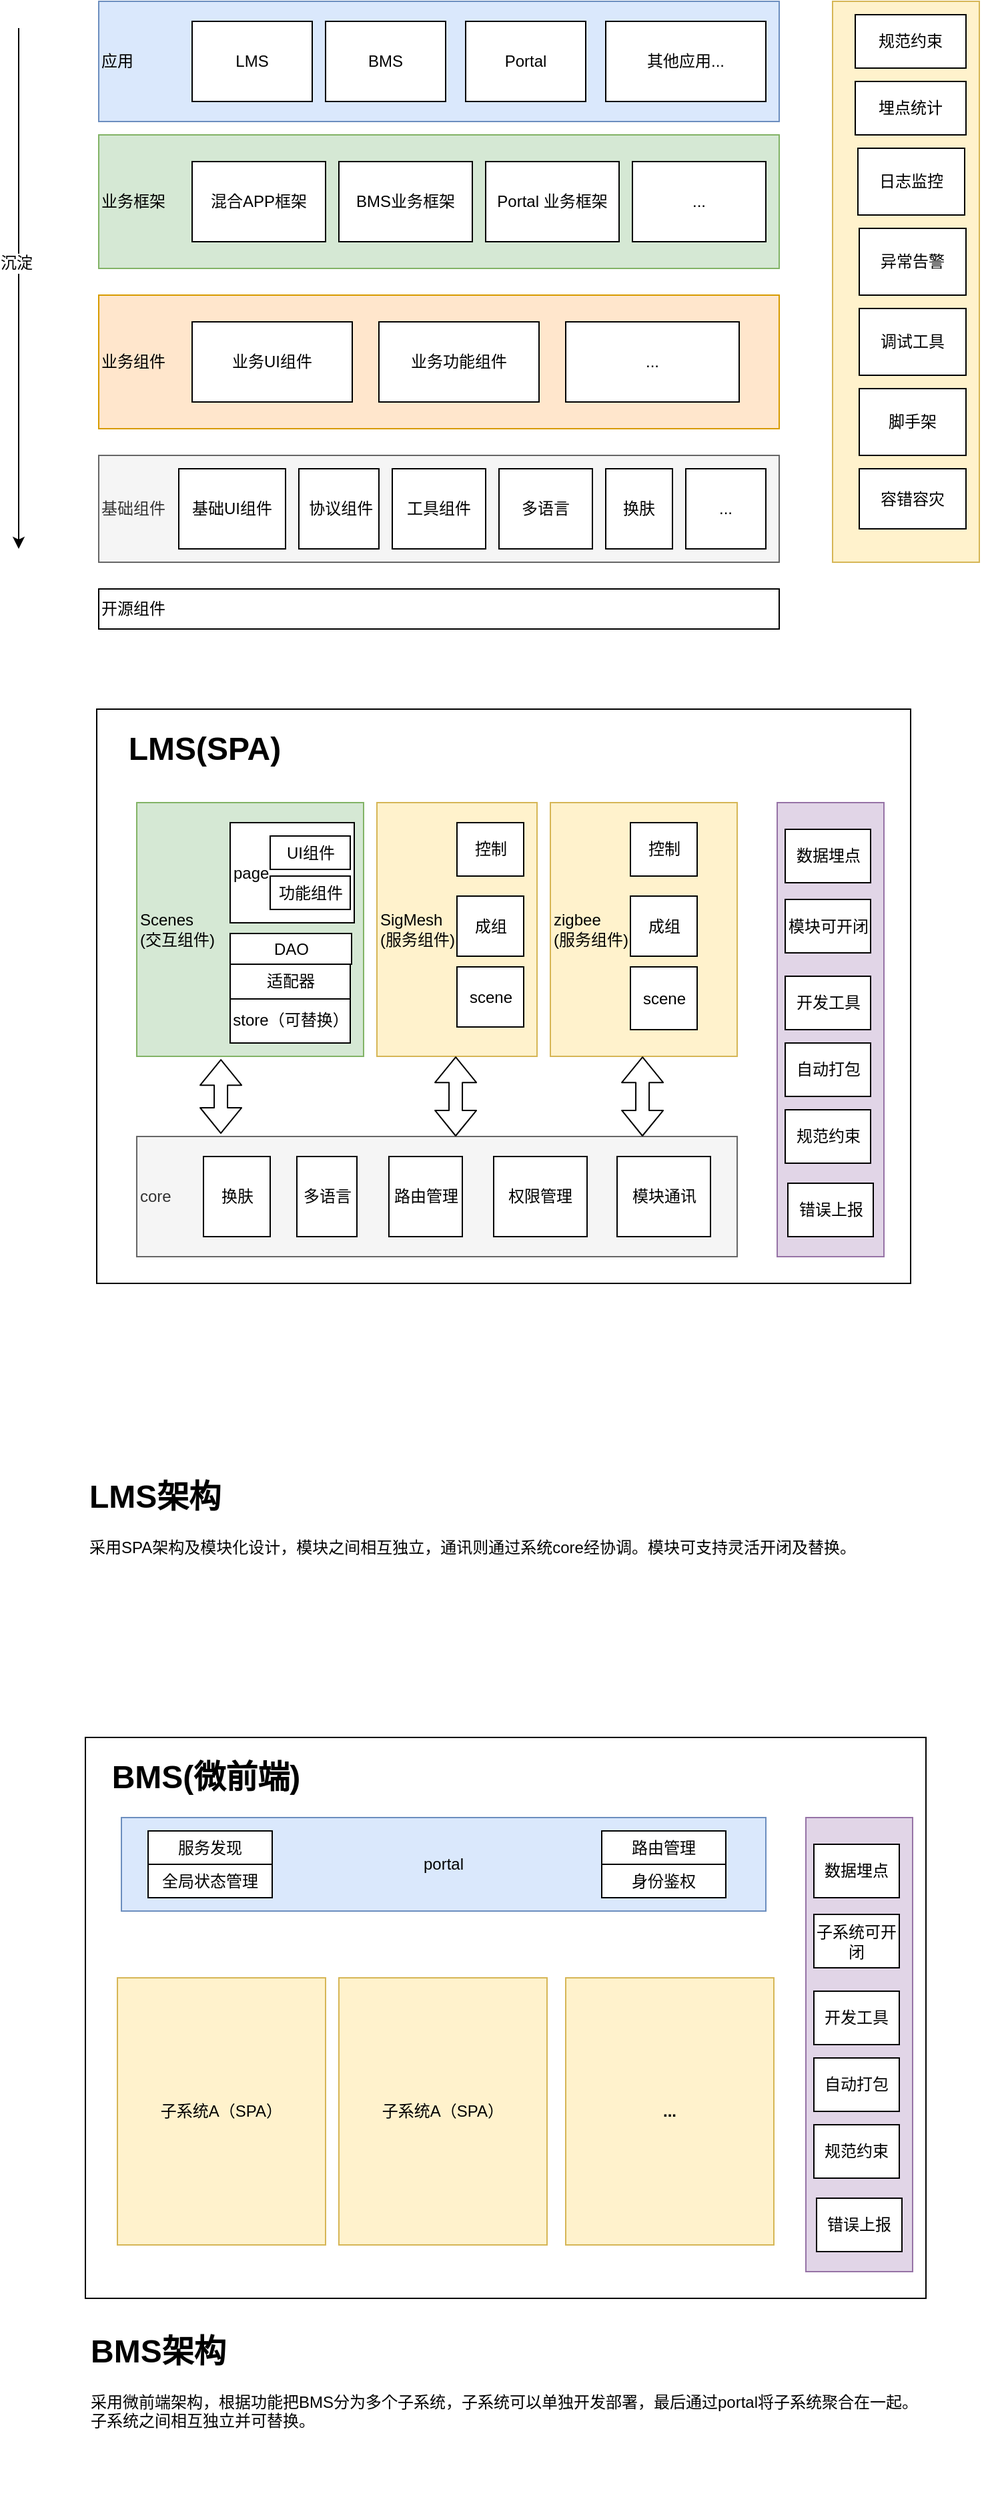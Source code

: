 <mxfile version="12.3.9" type="github" pages="1">
  <diagram id="mC2z6ZHij45KzqhMj24y" name="Page-1">
    <mxGraphModel dx="1422" dy="802" grid="1" gridSize="10" guides="1" tooltips="1" connect="1" arrows="1" fold="1" page="1" pageScale="1" pageWidth="850" pageHeight="1100" math="0" shadow="0">
      <root>
        <mxCell id="0"/>
        <mxCell id="1" parent="0"/>
        <mxCell id="YCONs0wasow0GZZ-GPy--1" value="应用" style="rounded=0;whiteSpace=wrap;html=1;fillColor=#dae8fc;strokeColor=#6c8ebf;align=left;" parent="1" vertex="1">
          <mxGeometry x="110" y="60" width="510" height="90" as="geometry"/>
        </mxCell>
        <mxCell id="YCONs0wasow0GZZ-GPy--2" value="BMS" style="rounded=0;whiteSpace=wrap;html=1;" parent="1" vertex="1">
          <mxGeometry x="280" y="75" width="90" height="60" as="geometry"/>
        </mxCell>
        <mxCell id="YCONs0wasow0GZZ-GPy--3" value="Portal" style="rounded=0;whiteSpace=wrap;html=1;" parent="1" vertex="1">
          <mxGeometry x="385" y="75" width="90" height="60" as="geometry"/>
        </mxCell>
        <mxCell id="YCONs0wasow0GZZ-GPy--8" value="业务框架" style="rounded=0;whiteSpace=wrap;html=1;align=left;fillColor=#d5e8d4;strokeColor=#82b366;" parent="1" vertex="1">
          <mxGeometry x="110" y="160" width="510" height="100" as="geometry"/>
        </mxCell>
        <mxCell id="YCONs0wasow0GZZ-GPy--12" value="混合APP框架" style="rounded=0;whiteSpace=wrap;html=1;" parent="1" vertex="1">
          <mxGeometry x="180" y="180" width="100" height="60" as="geometry"/>
        </mxCell>
        <mxCell id="YCONs0wasow0GZZ-GPy--13" value="BMS业务框架" style="rounded=0;whiteSpace=wrap;html=1;" parent="1" vertex="1">
          <mxGeometry x="290" y="180" width="100" height="60" as="geometry"/>
        </mxCell>
        <mxCell id="YCONs0wasow0GZZ-GPy--14" value="业务组件" style="rounded=0;whiteSpace=wrap;html=1;align=left;fillColor=#ffe6cc;strokeColor=#d79b00;" parent="1" vertex="1">
          <mxGeometry x="110" y="280" width="510" height="100" as="geometry"/>
        </mxCell>
        <mxCell id="YCONs0wasow0GZZ-GPy--17" value="业务UI组件" style="rounded=0;whiteSpace=wrap;html=1;" parent="1" vertex="1">
          <mxGeometry x="180" y="300" width="120" height="60" as="geometry"/>
        </mxCell>
        <mxCell id="YCONs0wasow0GZZ-GPy--19" value="业务功能组件" style="rounded=0;whiteSpace=wrap;html=1;" parent="1" vertex="1">
          <mxGeometry x="320" y="300" width="120" height="60" as="geometry"/>
        </mxCell>
        <mxCell id="YCONs0wasow0GZZ-GPy--20" value="基础组件" style="rounded=0;whiteSpace=wrap;html=1;align=left;fillColor=#f5f5f5;strokeColor=#666666;fontColor=#333333;" parent="1" vertex="1">
          <mxGeometry x="110" y="400" width="510" height="80" as="geometry"/>
        </mxCell>
        <mxCell id="YCONs0wasow0GZZ-GPy--21" value="基础UI组件" style="rounded=0;whiteSpace=wrap;html=1;" parent="1" vertex="1">
          <mxGeometry x="170" y="410" width="80" height="60" as="geometry"/>
        </mxCell>
        <mxCell id="YCONs0wasow0GZZ-GPy--22" value="&amp;nbsp;协议组件" style="rounded=0;whiteSpace=wrap;html=1;" parent="1" vertex="1">
          <mxGeometry x="260" y="410" width="60" height="60" as="geometry"/>
        </mxCell>
        <mxCell id="YCONs0wasow0GZZ-GPy--25" value="其他应用..." style="rounded=0;whiteSpace=wrap;html=1;" parent="1" vertex="1">
          <mxGeometry x="490" y="75" width="120" height="60" as="geometry"/>
        </mxCell>
        <mxCell id="YCONs0wasow0GZZ-GPy--26" value="工具组件" style="rounded=0;whiteSpace=wrap;html=1;" parent="1" vertex="1">
          <mxGeometry x="330" y="410" width="70" height="60" as="geometry"/>
        </mxCell>
        <mxCell id="6pe8D8bSwLI52zhU29Og-7" value="多语言" style="rounded=0;whiteSpace=wrap;html=1;" parent="1" vertex="1">
          <mxGeometry x="410" y="410" width="70" height="60" as="geometry"/>
        </mxCell>
        <mxCell id="6pe8D8bSwLI52zhU29Og-8" value="换肤" style="rounded=0;whiteSpace=wrap;html=1;" parent="1" vertex="1">
          <mxGeometry x="490" y="410" width="50" height="60" as="geometry"/>
        </mxCell>
        <mxCell id="6pe8D8bSwLI52zhU29Og-12" value="Portal 业务框架" style="rounded=0;whiteSpace=wrap;html=1;" parent="1" vertex="1">
          <mxGeometry x="400" y="180" width="100" height="60" as="geometry"/>
        </mxCell>
        <mxCell id="6pe8D8bSwLI52zhU29Og-13" value="..." style="rounded=0;whiteSpace=wrap;html=1;" parent="1" vertex="1">
          <mxGeometry x="550" y="410" width="60" height="60" as="geometry"/>
        </mxCell>
        <mxCell id="6pe8D8bSwLI52zhU29Og-16" value="LMS" style="rounded=0;whiteSpace=wrap;html=1;" parent="1" vertex="1">
          <mxGeometry x="180" y="75" width="90" height="60" as="geometry"/>
        </mxCell>
        <mxCell id="6pe8D8bSwLI52zhU29Og-17" value="" style="endArrow=classic;html=1;" parent="1" edge="1">
          <mxGeometry width="50" height="50" relative="1" as="geometry">
            <mxPoint x="50" y="80" as="sourcePoint"/>
            <mxPoint x="50" y="470" as="targetPoint"/>
          </mxGeometry>
        </mxCell>
        <mxCell id="6pe8D8bSwLI52zhU29Og-18" value="沉淀" style="text;html=1;align=center;verticalAlign=middle;resizable=0;points=[];;labelBackgroundColor=#ffffff;" parent="6pe8D8bSwLI52zhU29Og-17" vertex="1" connectable="0">
          <mxGeometry x="-0.097" y="-2" relative="1" as="geometry">
            <mxPoint as="offset"/>
          </mxGeometry>
        </mxCell>
        <mxCell id="6pe8D8bSwLI52zhU29Og-19" value="" style="rounded=0;whiteSpace=wrap;html=1;fillColor=#fff2cc;strokeColor=#d6b656;align=left;" parent="1" vertex="1">
          <mxGeometry x="660" y="60" width="110" height="420" as="geometry"/>
        </mxCell>
        <mxCell id="6pe8D8bSwLI52zhU29Og-20" value="埋点统计" style="rounded=0;whiteSpace=wrap;html=1;" parent="1" vertex="1">
          <mxGeometry x="677" y="120" width="83" height="40" as="geometry"/>
        </mxCell>
        <mxCell id="6pe8D8bSwLI52zhU29Og-24" value="日志监控" style="rounded=0;whiteSpace=wrap;html=1;" parent="1" vertex="1">
          <mxGeometry x="679" y="170" width="80" height="50" as="geometry"/>
        </mxCell>
        <mxCell id="6pe8D8bSwLI52zhU29Og-25" value="异常告警" style="rounded=0;whiteSpace=wrap;html=1;" parent="1" vertex="1">
          <mxGeometry x="680" y="230" width="80" height="50" as="geometry"/>
        </mxCell>
        <mxCell id="6pe8D8bSwLI52zhU29Og-28" value="调试工具" style="rounded=0;whiteSpace=wrap;html=1;" parent="1" vertex="1">
          <mxGeometry x="680" y="290" width="80" height="50" as="geometry"/>
        </mxCell>
        <mxCell id="6pe8D8bSwLI52zhU29Og-31" value="脚手架" style="rounded=0;whiteSpace=wrap;html=1;" parent="1" vertex="1">
          <mxGeometry x="680" y="350" width="80" height="50" as="geometry"/>
        </mxCell>
        <mxCell id="6pe8D8bSwLI52zhU29Og-36" value="..." style="rounded=0;whiteSpace=wrap;html=1;" parent="1" vertex="1">
          <mxGeometry x="460" y="300" width="130" height="60" as="geometry"/>
        </mxCell>
        <mxCell id="6pe8D8bSwLI52zhU29Og-37" value="..." style="rounded=0;whiteSpace=wrap;html=1;" parent="1" vertex="1">
          <mxGeometry x="510" y="180" width="100" height="60" as="geometry"/>
        </mxCell>
        <mxCell id="6pe8D8bSwLI52zhU29Og-38" value="开源组件" style="rounded=0;whiteSpace=wrap;html=1;align=left;glass=0;comic=0;" parent="1" vertex="1">
          <mxGeometry x="110" y="500" width="510" height="30" as="geometry"/>
        </mxCell>
        <mxCell id="6pe8D8bSwLI52zhU29Og-40" value="规范约束" style="rounded=0;whiteSpace=wrap;html=1;" parent="1" vertex="1">
          <mxGeometry x="677" y="70" width="83" height="40" as="geometry"/>
        </mxCell>
        <mxCell id="fKgnZvQEvgCLy6BaPN-c-1" value="容错容灾" style="rounded=0;whiteSpace=wrap;html=1;" parent="1" vertex="1">
          <mxGeometry x="680" y="410" width="80" height="45" as="geometry"/>
        </mxCell>
        <mxCell id="arp7Tkn7ftnHsUR-KLUh-1" value="" style="rounded=0;whiteSpace=wrap;html=1;" vertex="1" parent="1">
          <mxGeometry x="100" y="1360" width="630" height="420" as="geometry"/>
        </mxCell>
        <mxCell id="arp7Tkn7ftnHsUR-KLUh-3" value="BMS(微前端)" style="text;strokeColor=none;fillColor=none;html=1;fontSize=24;fontStyle=1;verticalAlign=middle;align=center;" vertex="1" parent="1">
          <mxGeometry x="140" y="1370" width="100" height="40" as="geometry"/>
        </mxCell>
        <mxCell id="arp7Tkn7ftnHsUR-KLUh-4" value="portal" style="rounded=0;whiteSpace=wrap;html=1;fillColor=#dae8fc;strokeColor=#6c8ebf;" vertex="1" parent="1">
          <mxGeometry x="127" y="1420" width="483" height="70" as="geometry"/>
        </mxCell>
        <mxCell id="arp7Tkn7ftnHsUR-KLUh-5" value="服务发现" style="rounded=0;whiteSpace=wrap;html=1;" vertex="1" parent="1">
          <mxGeometry x="147" y="1430" width="93" height="25" as="geometry"/>
        </mxCell>
        <mxCell id="arp7Tkn7ftnHsUR-KLUh-6" value="全局状态管理" style="rounded=0;whiteSpace=wrap;html=1;" vertex="1" parent="1">
          <mxGeometry x="147" y="1455" width="93" height="25" as="geometry"/>
        </mxCell>
        <mxCell id="arp7Tkn7ftnHsUR-KLUh-9" value="路由管理" style="rounded=0;whiteSpace=wrap;html=1;" vertex="1" parent="1">
          <mxGeometry x="487" y="1430" width="93" height="25" as="geometry"/>
        </mxCell>
        <mxCell id="arp7Tkn7ftnHsUR-KLUh-10" value="身份鉴权" style="rounded=0;whiteSpace=wrap;html=1;" vertex="1" parent="1">
          <mxGeometry x="487" y="1455" width="93" height="25" as="geometry"/>
        </mxCell>
        <mxCell id="arp7Tkn7ftnHsUR-KLUh-11" value="子系统A（SPA）" style="rounded=0;whiteSpace=wrap;html=1;fillColor=#fff2cc;strokeColor=#d6b656;" vertex="1" parent="1">
          <mxGeometry x="124" y="1540" width="156" height="200" as="geometry"/>
        </mxCell>
        <mxCell id="arp7Tkn7ftnHsUR-KLUh-12" value="子系统A（SPA）" style="rounded=0;whiteSpace=wrap;html=1;fillColor=#fff2cc;strokeColor=#d6b656;" vertex="1" parent="1">
          <mxGeometry x="290" y="1540" width="156" height="200" as="geometry"/>
        </mxCell>
        <mxCell id="arp7Tkn7ftnHsUR-KLUh-13" value="&lt;b&gt;...&lt;/b&gt;" style="rounded=0;whiteSpace=wrap;html=1;fillColor=#fff2cc;strokeColor=#d6b656;" vertex="1" parent="1">
          <mxGeometry x="460" y="1540" width="156" height="200" as="geometry"/>
        </mxCell>
        <mxCell id="arp7Tkn7ftnHsUR-KLUh-29" value="" style="rounded=0;whiteSpace=wrap;html=1;fillColor=#e1d5e7;strokeColor=#9673a6;" vertex="1" parent="1">
          <mxGeometry x="640" y="1420" width="80" height="340" as="geometry"/>
        </mxCell>
        <mxCell id="arp7Tkn7ftnHsUR-KLUh-30" value="数据埋点" style="rounded=0;whiteSpace=wrap;html=1;" vertex="1" parent="1">
          <mxGeometry x="646" y="1440" width="64" height="40" as="geometry"/>
        </mxCell>
        <mxCell id="arp7Tkn7ftnHsUR-KLUh-31" value="子系统可开闭" style="rounded=0;whiteSpace=wrap;html=1;" vertex="1" parent="1">
          <mxGeometry x="646" y="1492.5" width="64" height="40" as="geometry"/>
        </mxCell>
        <mxCell id="arp7Tkn7ftnHsUR-KLUh-32" value="开发工具" style="rounded=0;whiteSpace=wrap;html=1;" vertex="1" parent="1">
          <mxGeometry x="646" y="1550" width="64" height="40" as="geometry"/>
        </mxCell>
        <mxCell id="arp7Tkn7ftnHsUR-KLUh-33" value="自动打包" style="rounded=0;whiteSpace=wrap;html=1;" vertex="1" parent="1">
          <mxGeometry x="646" y="1600" width="64" height="40" as="geometry"/>
        </mxCell>
        <mxCell id="arp7Tkn7ftnHsUR-KLUh-34" value="规范约束" style="rounded=0;whiteSpace=wrap;html=1;" vertex="1" parent="1">
          <mxGeometry x="646" y="1650" width="64" height="40" as="geometry"/>
        </mxCell>
        <mxCell id="arp7Tkn7ftnHsUR-KLUh-35" value="错误上报" style="rounded=0;whiteSpace=wrap;html=1;" vertex="1" parent="1">
          <mxGeometry x="648" y="1705" width="64" height="40" as="geometry"/>
        </mxCell>
        <mxCell id="arp7Tkn7ftnHsUR-KLUh-36" value="&lt;h1&gt;BMS架构&lt;/h1&gt;&lt;p&gt;采用微前端架构，根据功能把BMS分为多个子系统，子系统可以单独开发部署，最后通过portal将子系统聚合在一起。子系统之间相互独立并可替换。&lt;/p&gt;" style="text;html=1;strokeColor=none;fillColor=none;spacing=5;spacingTop=-20;whiteSpace=wrap;overflow=hidden;rounded=0;" vertex="1" parent="1">
          <mxGeometry x="99" y="1800" width="632" height="130" as="geometry"/>
        </mxCell>
        <mxCell id="arp7Tkn7ftnHsUR-KLUh-38" value="" style="rounded=0;whiteSpace=wrap;html=1;" vertex="1" parent="1">
          <mxGeometry x="108.5" y="590" width="610" height="430" as="geometry"/>
        </mxCell>
        <mxCell id="arp7Tkn7ftnHsUR-KLUh-39" value="Scenes&lt;br&gt;(交互组件)" style="rounded=0;whiteSpace=wrap;html=1;align=left;fillColor=#d5e8d4;strokeColor=#82b366;" vertex="1" parent="1">
          <mxGeometry x="138.5" y="660" width="170" height="190" as="geometry"/>
        </mxCell>
        <mxCell id="arp7Tkn7ftnHsUR-KLUh-40" value="page" style="rounded=0;whiteSpace=wrap;html=1;align=left;" vertex="1" parent="1">
          <mxGeometry x="208.5" y="675" width="93" height="75" as="geometry"/>
        </mxCell>
        <mxCell id="arp7Tkn7ftnHsUR-KLUh-41" value="core" style="rounded=0;whiteSpace=wrap;html=1;shadow=0;align=left;fillColor=#f5f5f5;strokeColor=#666666;fontColor=#333333;" vertex="1" parent="1">
          <mxGeometry x="138.5" y="910" width="450" height="90" as="geometry"/>
        </mxCell>
        <mxCell id="arp7Tkn7ftnHsUR-KLUh-42" value="SigMesh&lt;br&gt;(服务组件)" style="rounded=0;whiteSpace=wrap;html=1;align=left;fillColor=#fff2cc;strokeColor=#d6b656;" vertex="1" parent="1">
          <mxGeometry x="318.5" y="660" width="120" height="190" as="geometry"/>
        </mxCell>
        <mxCell id="arp7Tkn7ftnHsUR-KLUh-43" value="控制" style="rounded=0;whiteSpace=wrap;html=1;shadow=0;glass=0;comic=0;" vertex="1" parent="1">
          <mxGeometry x="378.5" y="675" width="50" height="40" as="geometry"/>
        </mxCell>
        <mxCell id="arp7Tkn7ftnHsUR-KLUh-44" value="成组" style="rounded=0;whiteSpace=wrap;html=1;shadow=0;glass=0;comic=0;" vertex="1" parent="1">
          <mxGeometry x="378.5" y="730" width="50" height="45" as="geometry"/>
        </mxCell>
        <mxCell id="arp7Tkn7ftnHsUR-KLUh-45" value="scene" style="rounded=0;whiteSpace=wrap;html=1;shadow=0;glass=0;comic=0;" vertex="1" parent="1">
          <mxGeometry x="378.5" y="783" width="50" height="45" as="geometry"/>
        </mxCell>
        <mxCell id="arp7Tkn7ftnHsUR-KLUh-46" value="换肤" style="rounded=0;whiteSpace=wrap;html=1;shadow=0;glass=0;comic=0;" vertex="1" parent="1">
          <mxGeometry x="188.5" y="925" width="50" height="60" as="geometry"/>
        </mxCell>
        <mxCell id="arp7Tkn7ftnHsUR-KLUh-47" value="多语言" style="rounded=0;whiteSpace=wrap;html=1;shadow=0;glass=0;comic=0;" vertex="1" parent="1">
          <mxGeometry x="258.5" y="925" width="45" height="60" as="geometry"/>
        </mxCell>
        <mxCell id="arp7Tkn7ftnHsUR-KLUh-48" value="zigbee&lt;br&gt;(服务组件)" style="rounded=0;whiteSpace=wrap;html=1;align=left;fillColor=#fff2cc;strokeColor=#d6b656;" vertex="1" parent="1">
          <mxGeometry x="448.5" y="660" width="140" height="190" as="geometry"/>
        </mxCell>
        <mxCell id="arp7Tkn7ftnHsUR-KLUh-49" value="控制" style="rounded=0;whiteSpace=wrap;html=1;shadow=0;glass=0;comic=0;" vertex="1" parent="1">
          <mxGeometry x="508.5" y="675" width="50" height="40" as="geometry"/>
        </mxCell>
        <mxCell id="arp7Tkn7ftnHsUR-KLUh-50" value="成组" style="rounded=0;whiteSpace=wrap;html=1;shadow=0;glass=0;comic=0;" vertex="1" parent="1">
          <mxGeometry x="508.5" y="730" width="50" height="45" as="geometry"/>
        </mxCell>
        <mxCell id="arp7Tkn7ftnHsUR-KLUh-51" value="scene" style="rounded=0;whiteSpace=wrap;html=1;shadow=0;glass=0;comic=0;" vertex="1" parent="1">
          <mxGeometry x="508.5" y="783" width="50" height="47" as="geometry"/>
        </mxCell>
        <mxCell id="arp7Tkn7ftnHsUR-KLUh-52" value="路由管理" style="rounded=0;whiteSpace=wrap;html=1;shadow=0;glass=0;comic=0;" vertex="1" parent="1">
          <mxGeometry x="327.5" y="925" width="55" height="60" as="geometry"/>
        </mxCell>
        <mxCell id="arp7Tkn7ftnHsUR-KLUh-53" value="权限管理" style="rounded=0;whiteSpace=wrap;html=1;" vertex="1" parent="1">
          <mxGeometry x="406" y="925" width="70" height="60" as="geometry"/>
        </mxCell>
        <mxCell id="arp7Tkn7ftnHsUR-KLUh-54" value="模块通讯" style="rounded=0;whiteSpace=wrap;html=1;" vertex="1" parent="1">
          <mxGeometry x="498.5" y="925" width="70" height="60" as="geometry"/>
        </mxCell>
        <mxCell id="arp7Tkn7ftnHsUR-KLUh-55" value="store（可替换）" style="rounded=0;whiteSpace=wrap;html=1;" vertex="1" parent="1">
          <mxGeometry x="208.5" y="806" width="90" height="34" as="geometry"/>
        </mxCell>
        <mxCell id="arp7Tkn7ftnHsUR-KLUh-56" value="适配器" style="rounded=0;whiteSpace=wrap;html=1;" vertex="1" parent="1">
          <mxGeometry x="208.5" y="780" width="90" height="27" as="geometry"/>
        </mxCell>
        <mxCell id="arp7Tkn7ftnHsUR-KLUh-57" value="DAO" style="rounded=0;whiteSpace=wrap;html=1;" vertex="1" parent="1">
          <mxGeometry x="208.5" y="758" width="91" height="23" as="geometry"/>
        </mxCell>
        <mxCell id="arp7Tkn7ftnHsUR-KLUh-58" value="UI组件" style="rounded=0;whiteSpace=wrap;html=1;" vertex="1" parent="1">
          <mxGeometry x="238.5" y="685" width="60" height="25" as="geometry"/>
        </mxCell>
        <mxCell id="arp7Tkn7ftnHsUR-KLUh-59" value="功能组件" style="rounded=0;whiteSpace=wrap;html=1;" vertex="1" parent="1">
          <mxGeometry x="238.5" y="715" width="60" height="25" as="geometry"/>
        </mxCell>
        <mxCell id="arp7Tkn7ftnHsUR-KLUh-60" value="" style="shape=flexArrow;endArrow=classic;startArrow=classic;html=1;entryX=0.371;entryY=1.011;entryDx=0;entryDy=0;entryPerimeter=0;exitX=0.14;exitY=-0.022;exitDx=0;exitDy=0;exitPerimeter=0;" edge="1" parent="1" source="arp7Tkn7ftnHsUR-KLUh-41" target="arp7Tkn7ftnHsUR-KLUh-39">
          <mxGeometry width="50" height="50" relative="1" as="geometry">
            <mxPoint x="198.5" y="890" as="sourcePoint"/>
            <mxPoint x="198.5" y="860" as="targetPoint"/>
          </mxGeometry>
        </mxCell>
        <mxCell id="arp7Tkn7ftnHsUR-KLUh-61" value="" style="shape=flexArrow;endArrow=classic;startArrow=classic;html=1;entryX=0.371;entryY=1.011;entryDx=0;entryDy=0;entryPerimeter=0;" edge="1" parent="1">
          <mxGeometry width="50" height="50" relative="1" as="geometry">
            <mxPoint x="377.5" y="910" as="sourcePoint"/>
            <mxPoint x="377.57" y="850.09" as="targetPoint"/>
          </mxGeometry>
        </mxCell>
        <mxCell id="arp7Tkn7ftnHsUR-KLUh-62" value="" style="shape=flexArrow;endArrow=classic;startArrow=classic;html=1;entryX=0.371;entryY=1.011;entryDx=0;entryDy=0;entryPerimeter=0;" edge="1" parent="1">
          <mxGeometry width="50" height="50" relative="1" as="geometry">
            <mxPoint x="517.5" y="910" as="sourcePoint"/>
            <mxPoint x="517.57" y="850.09" as="targetPoint"/>
          </mxGeometry>
        </mxCell>
        <mxCell id="arp7Tkn7ftnHsUR-KLUh-63" value="LMS(SPA)" style="text;strokeColor=none;fillColor=none;html=1;fontSize=24;fontStyle=1;verticalAlign=middle;align=center;rounded=0;" vertex="1" parent="1">
          <mxGeometry x="138.5" y="600" width="100" height="40" as="geometry"/>
        </mxCell>
        <mxCell id="arp7Tkn7ftnHsUR-KLUh-64" value="" style="rounded=0;whiteSpace=wrap;html=1;fillColor=#e1d5e7;strokeColor=#9673a6;" vertex="1" parent="1">
          <mxGeometry x="618.5" y="660" width="80" height="340" as="geometry"/>
        </mxCell>
        <mxCell id="arp7Tkn7ftnHsUR-KLUh-65" value="数据埋点" style="rounded=0;whiteSpace=wrap;html=1;" vertex="1" parent="1">
          <mxGeometry x="624.5" y="680" width="64" height="40" as="geometry"/>
        </mxCell>
        <mxCell id="arp7Tkn7ftnHsUR-KLUh-66" value="模块可开闭" style="rounded=0;whiteSpace=wrap;html=1;" vertex="1" parent="1">
          <mxGeometry x="624.5" y="732.5" width="64" height="40" as="geometry"/>
        </mxCell>
        <mxCell id="arp7Tkn7ftnHsUR-KLUh-67" value="开发工具" style="rounded=0;whiteSpace=wrap;html=1;" vertex="1" parent="1">
          <mxGeometry x="624.5" y="790" width="64" height="40" as="geometry"/>
        </mxCell>
        <mxCell id="arp7Tkn7ftnHsUR-KLUh-68" value="自动打包" style="rounded=0;whiteSpace=wrap;html=1;" vertex="1" parent="1">
          <mxGeometry x="624.5" y="840" width="64" height="40" as="geometry"/>
        </mxCell>
        <mxCell id="arp7Tkn7ftnHsUR-KLUh-69" value="规范约束" style="rounded=0;whiteSpace=wrap;html=1;" vertex="1" parent="1">
          <mxGeometry x="624.5" y="890" width="64" height="40" as="geometry"/>
        </mxCell>
        <mxCell id="arp7Tkn7ftnHsUR-KLUh-70" value="错误上报" style="rounded=0;whiteSpace=wrap;html=1;" vertex="1" parent="1">
          <mxGeometry x="626.5" y="945" width="64" height="40" as="geometry"/>
        </mxCell>
        <mxCell id="arp7Tkn7ftnHsUR-KLUh-71" value="&lt;h1&gt;LMS架构&lt;/h1&gt;&lt;p&gt;采用SPA架构及模块化设计，模块之间相互独立，通讯则通过系统core经协调。模块可支持灵活开闭及替换。&lt;/p&gt;" style="text;html=1;strokeColor=none;fillColor=none;spacing=5;spacingTop=-20;whiteSpace=wrap;overflow=hidden;rounded=0;" vertex="1" parent="1">
          <mxGeometry x="98" y="1160" width="612" height="110" as="geometry"/>
        </mxCell>
      </root>
    </mxGraphModel>
  </diagram>
</mxfile>
